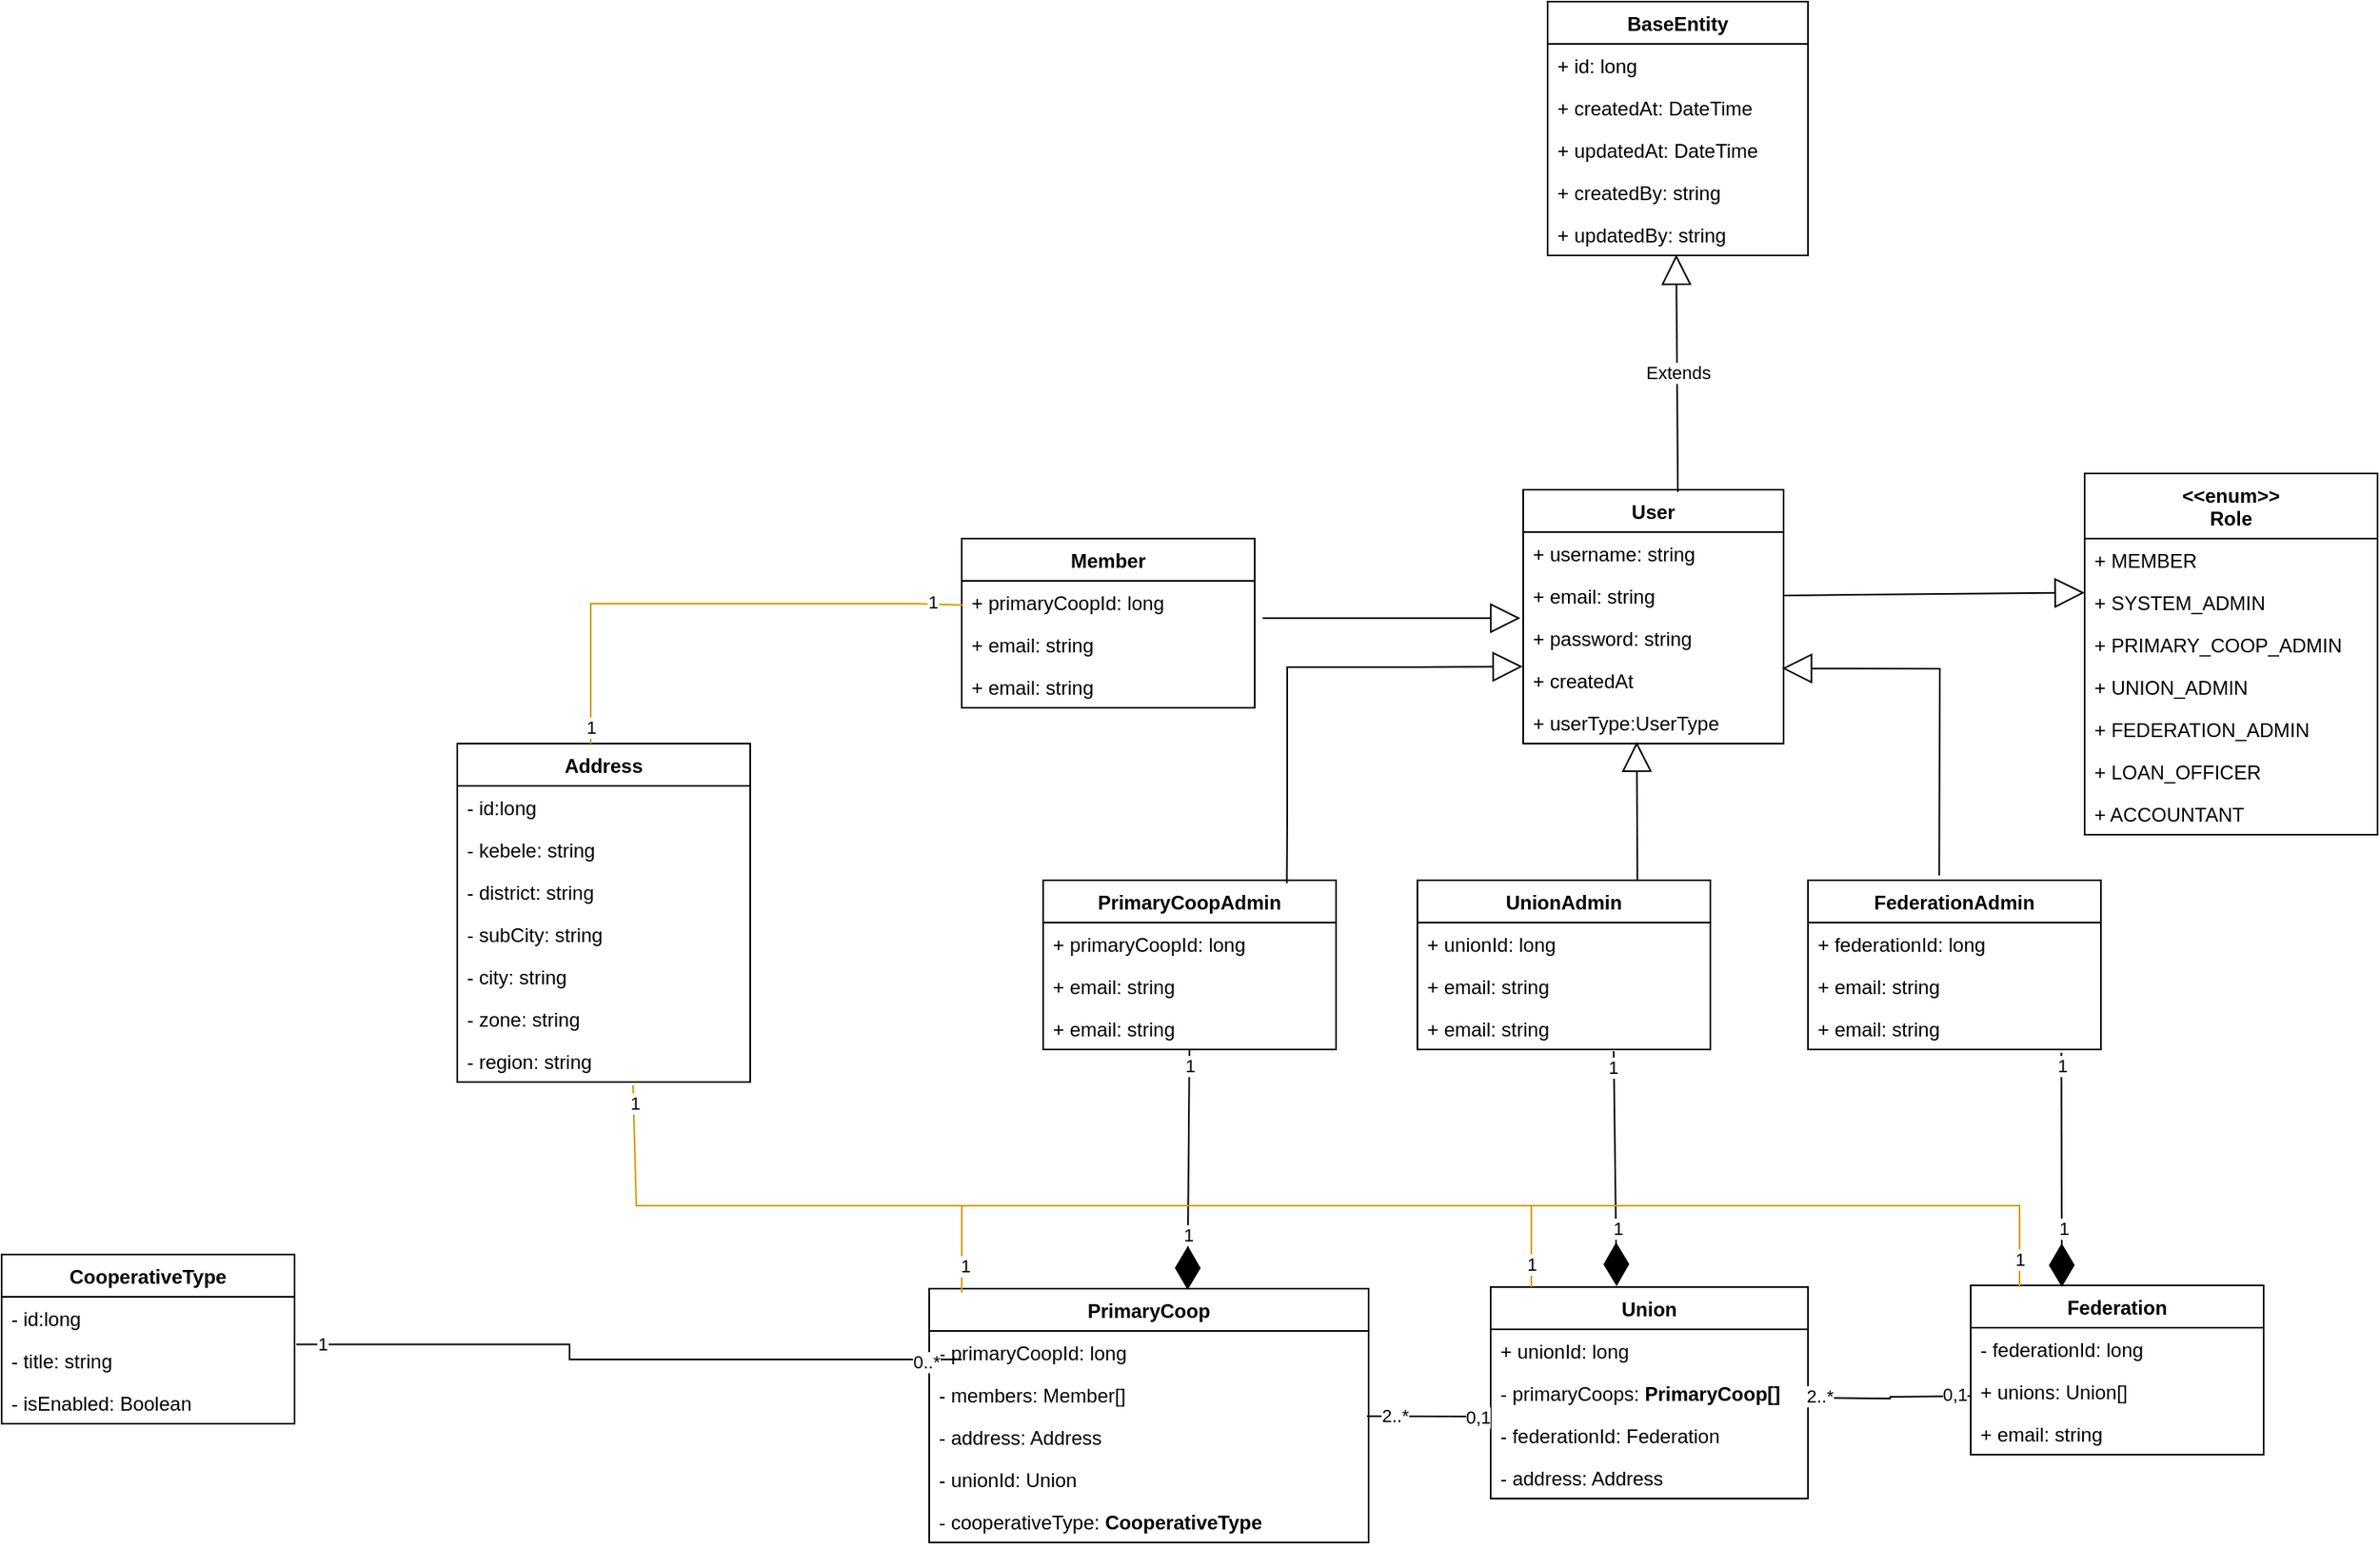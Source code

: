<mxfile version="24.8.6">
  <diagram name="Page-1" id="tjhlQKhU3LrcpqJg-mDT">
    <mxGraphModel dx="2585" dy="2224" grid="1" gridSize="10" guides="1" tooltips="1" connect="1" arrows="1" fold="1" page="1" pageScale="1" pageWidth="850" pageHeight="1100" math="0" shadow="0">
      <root>
        <mxCell id="0" />
        <mxCell id="1" parent="0" />
        <mxCell id="XVEDFk87M5Y_E1yktcPb-2" value="User" style="swimlane;fontStyle=1;align=center;verticalAlign=top;childLayout=stackLayout;horizontal=1;startSize=26;horizontalStack=0;resizeParent=1;resizeParentMax=0;resizeLast=0;collapsible=1;marginBottom=0;whiteSpace=wrap;html=1;" parent="1" vertex="1">
          <mxGeometry x="535" y="-210" width="160" height="156" as="geometry" />
        </mxCell>
        <mxCell id="XVEDFk87M5Y_E1yktcPb-10" value="+ username: string" style="text;strokeColor=none;fillColor=none;align=left;verticalAlign=top;spacingLeft=4;spacingRight=4;overflow=hidden;rotatable=0;points=[[0,0.5],[1,0.5]];portConstraint=eastwest;whiteSpace=wrap;html=1;" parent="XVEDFk87M5Y_E1yktcPb-2" vertex="1">
          <mxGeometry y="26" width="160" height="26" as="geometry" />
        </mxCell>
        <mxCell id="XVEDFk87M5Y_E1yktcPb-11" value="+ email: string" style="text;strokeColor=none;fillColor=none;align=left;verticalAlign=top;spacingLeft=4;spacingRight=4;overflow=hidden;rotatable=0;points=[[0,0.5],[1,0.5]];portConstraint=eastwest;whiteSpace=wrap;html=1;" parent="XVEDFk87M5Y_E1yktcPb-2" vertex="1">
          <mxGeometry y="52" width="160" height="26" as="geometry" />
        </mxCell>
        <mxCell id="XVEDFk87M5Y_E1yktcPb-12" value="+ password: string" style="text;strokeColor=none;fillColor=none;align=left;verticalAlign=top;spacingLeft=4;spacingRight=4;overflow=hidden;rotatable=0;points=[[0,0.5],[1,0.5]];portConstraint=eastwest;whiteSpace=wrap;html=1;" parent="XVEDFk87M5Y_E1yktcPb-2" vertex="1">
          <mxGeometry y="78" width="160" height="26" as="geometry" />
        </mxCell>
        <mxCell id="XVEDFk87M5Y_E1yktcPb-13" value="+ createdAt" style="text;strokeColor=none;fillColor=none;align=left;verticalAlign=top;spacingLeft=4;spacingRight=4;overflow=hidden;rotatable=0;points=[[0,0.5],[1,0.5]];portConstraint=eastwest;whiteSpace=wrap;html=1;" parent="XVEDFk87M5Y_E1yktcPb-2" vertex="1">
          <mxGeometry y="104" width="160" height="26" as="geometry" />
        </mxCell>
        <mxCell id="XVEDFk87M5Y_E1yktcPb-14" value="+ userType:UserType" style="text;strokeColor=none;fillColor=none;align=left;verticalAlign=top;spacingLeft=4;spacingRight=4;overflow=hidden;rotatable=0;points=[[0,0.5],[1,0.5]];portConstraint=eastwest;whiteSpace=wrap;html=1;" parent="XVEDFk87M5Y_E1yktcPb-2" vertex="1">
          <mxGeometry y="130" width="160" height="26" as="geometry" />
        </mxCell>
        <mxCell id="XVEDFk87M5Y_E1yktcPb-15" value="BaseEntity" style="swimlane;fontStyle=1;align=center;verticalAlign=top;childLayout=stackLayout;horizontal=1;startSize=26;horizontalStack=0;resizeParent=1;resizeParentMax=0;resizeLast=0;collapsible=1;marginBottom=0;whiteSpace=wrap;html=1;" parent="1" vertex="1">
          <mxGeometry x="550" y="-510" width="160" height="156" as="geometry" />
        </mxCell>
        <mxCell id="XVEDFk87M5Y_E1yktcPb-16" value="+ id: long" style="text;strokeColor=none;fillColor=none;align=left;verticalAlign=top;spacingLeft=4;spacingRight=4;overflow=hidden;rotatable=0;points=[[0,0.5],[1,0.5]];portConstraint=eastwest;whiteSpace=wrap;html=1;" parent="XVEDFk87M5Y_E1yktcPb-15" vertex="1">
          <mxGeometry y="26" width="160" height="26" as="geometry" />
        </mxCell>
        <mxCell id="XVEDFk87M5Y_E1yktcPb-22" value="+ createdAt: DateTime" style="text;strokeColor=none;fillColor=none;align=left;verticalAlign=top;spacingLeft=4;spacingRight=4;overflow=hidden;rotatable=0;points=[[0,0.5],[1,0.5]];portConstraint=eastwest;whiteSpace=wrap;html=1;" parent="XVEDFk87M5Y_E1yktcPb-15" vertex="1">
          <mxGeometry y="52" width="160" height="26" as="geometry" />
        </mxCell>
        <mxCell id="XVEDFk87M5Y_E1yktcPb-21" value="+ updatedAt: DateTime" style="text;strokeColor=none;fillColor=none;align=left;verticalAlign=top;spacingLeft=4;spacingRight=4;overflow=hidden;rotatable=0;points=[[0,0.5],[1,0.5]];portConstraint=eastwest;whiteSpace=wrap;html=1;" parent="XVEDFk87M5Y_E1yktcPb-15" vertex="1">
          <mxGeometry y="78" width="160" height="26" as="geometry" />
        </mxCell>
        <mxCell id="XVEDFk87M5Y_E1yktcPb-20" value="+ createdBy: string" style="text;strokeColor=none;fillColor=none;align=left;verticalAlign=top;spacingLeft=4;spacingRight=4;overflow=hidden;rotatable=0;points=[[0,0.5],[1,0.5]];portConstraint=eastwest;whiteSpace=wrap;html=1;" parent="XVEDFk87M5Y_E1yktcPb-15" vertex="1">
          <mxGeometry y="104" width="160" height="26" as="geometry" />
        </mxCell>
        <mxCell id="XVEDFk87M5Y_E1yktcPb-19" value="+ updatedBy: string" style="text;strokeColor=none;fillColor=none;align=left;verticalAlign=top;spacingLeft=4;spacingRight=4;overflow=hidden;rotatable=0;points=[[0,0.5],[1,0.5]];portConstraint=eastwest;whiteSpace=wrap;html=1;" parent="XVEDFk87M5Y_E1yktcPb-15" vertex="1">
          <mxGeometry y="130" width="160" height="26" as="geometry" />
        </mxCell>
        <mxCell id="XVEDFk87M5Y_E1yktcPb-28" value="Extends" style="endArrow=block;endSize=16;endFill=0;html=1;rounded=0;exitX=0.594;exitY=0.009;exitDx=0;exitDy=0;entryX=0.494;entryY=0.982;entryDx=0;entryDy=0;entryPerimeter=0;exitPerimeter=0;" parent="1" source="XVEDFk87M5Y_E1yktcPb-2" target="XVEDFk87M5Y_E1yktcPb-19" edge="1">
          <mxGeometry width="160" relative="1" as="geometry">
            <mxPoint x="560" y="-360" as="sourcePoint" />
            <mxPoint x="720" y="-360" as="targetPoint" />
          </mxGeometry>
        </mxCell>
        <mxCell id="XVEDFk87M5Y_E1yktcPb-36" value="&amp;lt;&amp;lt;enum&amp;gt;&amp;gt;&lt;div&gt;Role&lt;/div&gt;" style="swimlane;fontStyle=1;align=center;verticalAlign=top;childLayout=stackLayout;horizontal=1;startSize=40;horizontalStack=0;resizeParent=1;resizeParentMax=0;resizeLast=0;collapsible=1;marginBottom=0;whiteSpace=wrap;html=1;" parent="1" vertex="1">
          <mxGeometry x="880" y="-220" width="180" height="222" as="geometry" />
        </mxCell>
        <mxCell id="XVEDFk87M5Y_E1yktcPb-37" value="+ MEMBER" style="text;strokeColor=none;fillColor=none;align=left;verticalAlign=top;spacingLeft=4;spacingRight=4;overflow=hidden;rotatable=0;points=[[0,0.5],[1,0.5]];portConstraint=eastwest;whiteSpace=wrap;html=1;" parent="XVEDFk87M5Y_E1yktcPb-36" vertex="1">
          <mxGeometry y="40" width="180" height="26" as="geometry" />
        </mxCell>
        <mxCell id="XVEDFk87M5Y_E1yktcPb-43" value="+ SYSTEM_ADMIN" style="text;strokeColor=none;fillColor=none;align=left;verticalAlign=top;spacingLeft=4;spacingRight=4;overflow=hidden;rotatable=0;points=[[0,0.5],[1,0.5]];portConstraint=eastwest;whiteSpace=wrap;html=1;" parent="XVEDFk87M5Y_E1yktcPb-36" vertex="1">
          <mxGeometry y="66" width="180" height="26" as="geometry" />
        </mxCell>
        <mxCell id="XVEDFk87M5Y_E1yktcPb-40" value="+ PRIMARY_COOP_ADMIN" style="text;strokeColor=none;fillColor=none;align=left;verticalAlign=top;spacingLeft=4;spacingRight=4;overflow=hidden;rotatable=0;points=[[0,0.5],[1,0.5]];portConstraint=eastwest;whiteSpace=wrap;html=1;" parent="XVEDFk87M5Y_E1yktcPb-36" vertex="1">
          <mxGeometry y="92" width="180" height="26" as="geometry" />
        </mxCell>
        <mxCell id="XVEDFk87M5Y_E1yktcPb-41" value="+ UNION_ADMIN" style="text;strokeColor=none;fillColor=none;align=left;verticalAlign=top;spacingLeft=4;spacingRight=4;overflow=hidden;rotatable=0;points=[[0,0.5],[1,0.5]];portConstraint=eastwest;whiteSpace=wrap;html=1;" parent="XVEDFk87M5Y_E1yktcPb-36" vertex="1">
          <mxGeometry y="118" width="180" height="26" as="geometry" />
        </mxCell>
        <mxCell id="XVEDFk87M5Y_E1yktcPb-42" value="+ FEDERATION_ADMIN" style="text;strokeColor=none;fillColor=none;align=left;verticalAlign=top;spacingLeft=4;spacingRight=4;overflow=hidden;rotatable=0;points=[[0,0.5],[1,0.5]];portConstraint=eastwest;whiteSpace=wrap;html=1;" parent="XVEDFk87M5Y_E1yktcPb-36" vertex="1">
          <mxGeometry y="144" width="180" height="26" as="geometry" />
        </mxCell>
        <mxCell id="XVEDFk87M5Y_E1yktcPb-44" value="+ LOAN_OFFICER" style="text;strokeColor=none;fillColor=none;align=left;verticalAlign=top;spacingLeft=4;spacingRight=4;overflow=hidden;rotatable=0;points=[[0,0.5],[1,0.5]];portConstraint=eastwest;whiteSpace=wrap;html=1;" parent="XVEDFk87M5Y_E1yktcPb-36" vertex="1">
          <mxGeometry y="170" width="180" height="26" as="geometry" />
        </mxCell>
        <mxCell id="XVEDFk87M5Y_E1yktcPb-45" value="+ ACCOUNTANT" style="text;strokeColor=none;fillColor=none;align=left;verticalAlign=top;spacingLeft=4;spacingRight=4;overflow=hidden;rotatable=0;points=[[0,0.5],[1,0.5]];portConstraint=eastwest;whiteSpace=wrap;html=1;" parent="XVEDFk87M5Y_E1yktcPb-36" vertex="1">
          <mxGeometry y="196" width="180" height="26" as="geometry" />
        </mxCell>
        <mxCell id="XVEDFk87M5Y_E1yktcPb-46" value="" style="endArrow=block;endSize=16;endFill=0;html=1;rounded=0;entryX=0;entryY=0.279;entryDx=0;entryDy=0;entryPerimeter=0;exitX=1;exitY=0.5;exitDx=0;exitDy=0;" parent="1" source="XVEDFk87M5Y_E1yktcPb-11" target="XVEDFk87M5Y_E1yktcPb-43" edge="1">
          <mxGeometry x="0.003" width="160" relative="1" as="geometry">
            <mxPoint x="695" y="-150.002" as="sourcePoint" />
            <mxPoint x="854.88" y="-148.948" as="targetPoint" />
            <mxPoint as="offset" />
          </mxGeometry>
        </mxCell>
        <mxCell id="XVEDFk87M5Y_E1yktcPb-47" value="PrimaryCoopAdmin" style="swimlane;fontStyle=1;align=center;verticalAlign=top;childLayout=stackLayout;horizontal=1;startSize=26;horizontalStack=0;resizeParent=1;resizeParentMax=0;resizeLast=0;collapsible=1;marginBottom=0;whiteSpace=wrap;html=1;" parent="1" vertex="1">
          <mxGeometry x="240" y="30" width="180" height="104" as="geometry" />
        </mxCell>
        <mxCell id="XVEDFk87M5Y_E1yktcPb-54" value="+ primaryCoopId: long" style="text;strokeColor=none;fillColor=none;align=left;verticalAlign=top;spacingLeft=4;spacingRight=4;overflow=hidden;rotatable=0;points=[[0,0.5],[1,0.5]];portConstraint=eastwest;whiteSpace=wrap;html=1;" parent="XVEDFk87M5Y_E1yktcPb-47" vertex="1">
          <mxGeometry y="26" width="180" height="26" as="geometry" />
        </mxCell>
        <mxCell id="XVEDFk87M5Y_E1yktcPb-53" value="+ email: string" style="text;strokeColor=none;fillColor=none;align=left;verticalAlign=top;spacingLeft=4;spacingRight=4;overflow=hidden;rotatable=0;points=[[0,0.5],[1,0.5]];portConstraint=eastwest;whiteSpace=wrap;html=1;" parent="XVEDFk87M5Y_E1yktcPb-47" vertex="1">
          <mxGeometry y="52" width="180" height="26" as="geometry" />
        </mxCell>
        <mxCell id="XVEDFk87M5Y_E1yktcPb-49" value="+ email: string" style="text;strokeColor=none;fillColor=none;align=left;verticalAlign=top;spacingLeft=4;spacingRight=4;overflow=hidden;rotatable=0;points=[[0,0.5],[1,0.5]];portConstraint=eastwest;whiteSpace=wrap;html=1;" parent="XVEDFk87M5Y_E1yktcPb-47" vertex="1">
          <mxGeometry y="78" width="180" height="26" as="geometry" />
        </mxCell>
        <mxCell id="XVEDFk87M5Y_E1yktcPb-57" value="UnionAdmin" style="swimlane;fontStyle=1;align=center;verticalAlign=top;childLayout=stackLayout;horizontal=1;startSize=26;horizontalStack=0;resizeParent=1;resizeParentMax=0;resizeLast=0;collapsible=1;marginBottom=0;whiteSpace=wrap;html=1;" parent="1" vertex="1">
          <mxGeometry x="470" y="30" width="180" height="104" as="geometry" />
        </mxCell>
        <mxCell id="XVEDFk87M5Y_E1yktcPb-59" value="+ unionId: long" style="text;strokeColor=none;fillColor=none;align=left;verticalAlign=top;spacingLeft=4;spacingRight=4;overflow=hidden;rotatable=0;points=[[0,0.5],[1,0.5]];portConstraint=eastwest;whiteSpace=wrap;html=1;" parent="XVEDFk87M5Y_E1yktcPb-57" vertex="1">
          <mxGeometry y="26" width="180" height="26" as="geometry" />
        </mxCell>
        <mxCell id="XVEDFk87M5Y_E1yktcPb-60" value="+ email: string" style="text;strokeColor=none;fillColor=none;align=left;verticalAlign=top;spacingLeft=4;spacingRight=4;overflow=hidden;rotatable=0;points=[[0,0.5],[1,0.5]];portConstraint=eastwest;whiteSpace=wrap;html=1;" parent="XVEDFk87M5Y_E1yktcPb-57" vertex="1">
          <mxGeometry y="52" width="180" height="26" as="geometry" />
        </mxCell>
        <mxCell id="XVEDFk87M5Y_E1yktcPb-61" value="+ email: string" style="text;strokeColor=none;fillColor=none;align=left;verticalAlign=top;spacingLeft=4;spacingRight=4;overflow=hidden;rotatable=0;points=[[0,0.5],[1,0.5]];portConstraint=eastwest;whiteSpace=wrap;html=1;" parent="XVEDFk87M5Y_E1yktcPb-57" vertex="1">
          <mxGeometry y="78" width="180" height="26" as="geometry" />
        </mxCell>
        <mxCell id="XVEDFk87M5Y_E1yktcPb-62" value="FederationAdmin" style="swimlane;fontStyle=1;align=center;verticalAlign=top;childLayout=stackLayout;horizontal=1;startSize=26;horizontalStack=0;resizeParent=1;resizeParentMax=0;resizeLast=0;collapsible=1;marginBottom=0;whiteSpace=wrap;html=1;" parent="1" vertex="1">
          <mxGeometry x="710" y="30" width="180" height="104" as="geometry" />
        </mxCell>
        <mxCell id="XVEDFk87M5Y_E1yktcPb-63" value="+ federationId: long" style="text;strokeColor=none;fillColor=none;align=left;verticalAlign=top;spacingLeft=4;spacingRight=4;overflow=hidden;rotatable=0;points=[[0,0.5],[1,0.5]];portConstraint=eastwest;whiteSpace=wrap;html=1;" parent="XVEDFk87M5Y_E1yktcPb-62" vertex="1">
          <mxGeometry y="26" width="180" height="26" as="geometry" />
        </mxCell>
        <mxCell id="XVEDFk87M5Y_E1yktcPb-64" value="+ email: string" style="text;strokeColor=none;fillColor=none;align=left;verticalAlign=top;spacingLeft=4;spacingRight=4;overflow=hidden;rotatable=0;points=[[0,0.5],[1,0.5]];portConstraint=eastwest;whiteSpace=wrap;html=1;" parent="XVEDFk87M5Y_E1yktcPb-62" vertex="1">
          <mxGeometry y="52" width="180" height="26" as="geometry" />
        </mxCell>
        <mxCell id="XVEDFk87M5Y_E1yktcPb-65" value="+ email: string" style="text;strokeColor=none;fillColor=none;align=left;verticalAlign=top;spacingLeft=4;spacingRight=4;overflow=hidden;rotatable=0;points=[[0,0.5],[1,0.5]];portConstraint=eastwest;whiteSpace=wrap;html=1;" parent="XVEDFk87M5Y_E1yktcPb-62" vertex="1">
          <mxGeometry y="78" width="180" height="26" as="geometry" />
        </mxCell>
        <mxCell id="XVEDFk87M5Y_E1yktcPb-66" value="" style="endArrow=block;endSize=16;endFill=0;html=1;rounded=0;entryX=0.436;entryY=0.956;entryDx=0;entryDy=0;entryPerimeter=0;exitX=0.751;exitY=0.012;exitDx=0;exitDy=0;exitPerimeter=0;" parent="1" target="XVEDFk87M5Y_E1yktcPb-14" edge="1">
          <mxGeometry width="160" relative="1" as="geometry">
            <mxPoint x="605.18" y="30.248" as="sourcePoint" />
            <mxPoint x="602.68" y="-53.258" as="targetPoint" />
          </mxGeometry>
        </mxCell>
        <mxCell id="XVEDFk87M5Y_E1yktcPb-67" value="" style="endArrow=block;endSize=16;endFill=0;html=1;rounded=0;entryX=0.994;entryY=0.223;entryDx=0;entryDy=0;entryPerimeter=0;exitX=0.448;exitY=-0.028;exitDx=0;exitDy=0;exitPerimeter=0;" parent="1" source="XVEDFk87M5Y_E1yktcPb-62" target="XVEDFk87M5Y_E1yktcPb-13" edge="1">
          <mxGeometry width="160" relative="1" as="geometry">
            <mxPoint x="669.76" y="27.26" as="sourcePoint" />
            <mxPoint x="673.76" y="-53.74" as="targetPoint" />
            <Array as="points">
              <mxPoint x="791" y="-100" />
            </Array>
          </mxGeometry>
        </mxCell>
        <mxCell id="XVEDFk87M5Y_E1yktcPb-68" value="PrimaryCoop" style="swimlane;fontStyle=1;align=center;verticalAlign=top;childLayout=stackLayout;horizontal=1;startSize=26;horizontalStack=0;resizeParent=1;resizeParentMax=0;resizeLast=0;collapsible=1;marginBottom=0;whiteSpace=wrap;html=1;" parent="1" vertex="1">
          <mxGeometry x="170" y="281" width="270" height="156" as="geometry" />
        </mxCell>
        <mxCell id="XVEDFk87M5Y_E1yktcPb-69" value="- primaryCoopId: long" style="text;strokeColor=none;fillColor=none;align=left;verticalAlign=top;spacingLeft=4;spacingRight=4;overflow=hidden;rotatable=0;points=[[0,0.5],[1,0.5]];portConstraint=eastwest;whiteSpace=wrap;html=1;" parent="XVEDFk87M5Y_E1yktcPb-68" vertex="1">
          <mxGeometry y="26" width="270" height="26" as="geometry" />
        </mxCell>
        <mxCell id="XVEDFk87M5Y_E1yktcPb-70" value="- members: Member[]" style="text;strokeColor=none;fillColor=none;align=left;verticalAlign=top;spacingLeft=4;spacingRight=4;overflow=hidden;rotatable=0;points=[[0,0.5],[1,0.5]];portConstraint=eastwest;whiteSpace=wrap;html=1;" parent="XVEDFk87M5Y_E1yktcPb-68" vertex="1">
          <mxGeometry y="52" width="270" height="26" as="geometry" />
        </mxCell>
        <mxCell id="XVEDFk87M5Y_E1yktcPb-99" value="- address: Address" style="text;strokeColor=none;fillColor=none;align=left;verticalAlign=top;spacingLeft=4;spacingRight=4;overflow=hidden;rotatable=0;points=[[0,0.5],[1,0.5]];portConstraint=eastwest;whiteSpace=wrap;html=1;" parent="XVEDFk87M5Y_E1yktcPb-68" vertex="1">
          <mxGeometry y="78" width="270" height="26" as="geometry" />
        </mxCell>
        <mxCell id="XVEDFk87M5Y_E1yktcPb-118" value="- unionId: Union" style="text;strokeColor=none;fillColor=none;align=left;verticalAlign=top;spacingLeft=4;spacingRight=4;overflow=hidden;rotatable=0;points=[[0,0.5],[1,0.5]];portConstraint=eastwest;whiteSpace=wrap;html=1;" parent="XVEDFk87M5Y_E1yktcPb-68" vertex="1">
          <mxGeometry y="104" width="270" height="26" as="geometry" />
        </mxCell>
        <mxCell id="XVEDFk87M5Y_E1yktcPb-71" value="- cooperativeType:&amp;nbsp;&lt;span style=&quot;font-weight: 700; text-align: center;&quot;&gt;CooperativeType&lt;/span&gt;" style="text;strokeColor=none;fillColor=none;align=left;verticalAlign=top;spacingLeft=4;spacingRight=4;overflow=hidden;rotatable=0;points=[[0,0.5],[1,0.5]];portConstraint=eastwest;whiteSpace=wrap;html=1;" parent="XVEDFk87M5Y_E1yktcPb-68" vertex="1">
          <mxGeometry y="130" width="270" height="26" as="geometry" />
        </mxCell>
        <mxCell id="XVEDFk87M5Y_E1yktcPb-73" value="Union" style="swimlane;fontStyle=1;align=center;verticalAlign=top;childLayout=stackLayout;horizontal=1;startSize=26;horizontalStack=0;resizeParent=1;resizeParentMax=0;resizeLast=0;collapsible=1;marginBottom=0;whiteSpace=wrap;html=1;" parent="1" vertex="1">
          <mxGeometry x="515" y="280" width="195" height="130" as="geometry" />
        </mxCell>
        <mxCell id="XVEDFk87M5Y_E1yktcPb-74" value="+ unionId: long" style="text;strokeColor=none;fillColor=none;align=left;verticalAlign=top;spacingLeft=4;spacingRight=4;overflow=hidden;rotatable=0;points=[[0,0.5],[1,0.5]];portConstraint=eastwest;whiteSpace=wrap;html=1;" parent="XVEDFk87M5Y_E1yktcPb-73" vertex="1">
          <mxGeometry y="26" width="195" height="26" as="geometry" />
        </mxCell>
        <mxCell id="XVEDFk87M5Y_E1yktcPb-75" value="- primaryCoops:&amp;nbsp;&lt;span style=&quot;font-weight: 700; text-align: center;&quot;&gt;PrimaryCoop[]&lt;/span&gt;" style="text;strokeColor=none;fillColor=none;align=left;verticalAlign=top;spacingLeft=4;spacingRight=4;overflow=hidden;rotatable=0;points=[[0,0.5],[1,0.5]];portConstraint=eastwest;whiteSpace=wrap;html=1;" parent="XVEDFk87M5Y_E1yktcPb-73" vertex="1">
          <mxGeometry y="52" width="195" height="26" as="geometry" />
        </mxCell>
        <mxCell id="XVEDFk87M5Y_E1yktcPb-119" value="- federationId: Federation" style="text;strokeColor=none;fillColor=none;align=left;verticalAlign=top;spacingLeft=4;spacingRight=4;overflow=hidden;rotatable=0;points=[[0,0.5],[1,0.5]];portConstraint=eastwest;whiteSpace=wrap;html=1;" parent="XVEDFk87M5Y_E1yktcPb-73" vertex="1">
          <mxGeometry y="78" width="195" height="26" as="geometry" />
        </mxCell>
        <mxCell id="XVEDFk87M5Y_E1yktcPb-76" value="- address: Address" style="text;strokeColor=none;fillColor=none;align=left;verticalAlign=top;spacingLeft=4;spacingRight=4;overflow=hidden;rotatable=0;points=[[0,0.5],[1,0.5]];portConstraint=eastwest;whiteSpace=wrap;html=1;" parent="XVEDFk87M5Y_E1yktcPb-73" vertex="1">
          <mxGeometry y="104" width="195" height="26" as="geometry" />
        </mxCell>
        <mxCell id="XVEDFk87M5Y_E1yktcPb-77" value="Federation" style="swimlane;fontStyle=1;align=center;verticalAlign=top;childLayout=stackLayout;horizontal=1;startSize=26;horizontalStack=0;resizeParent=1;resizeParentMax=0;resizeLast=0;collapsible=1;marginBottom=0;whiteSpace=wrap;html=1;" parent="1" vertex="1">
          <mxGeometry x="810" y="279" width="180" height="104" as="geometry" />
        </mxCell>
        <mxCell id="XVEDFk87M5Y_E1yktcPb-78" value="- federationId: long" style="text;strokeColor=none;fillColor=none;align=left;verticalAlign=top;spacingLeft=4;spacingRight=4;overflow=hidden;rotatable=0;points=[[0,0.5],[1,0.5]];portConstraint=eastwest;whiteSpace=wrap;html=1;" parent="XVEDFk87M5Y_E1yktcPb-77" vertex="1">
          <mxGeometry y="26" width="180" height="26" as="geometry" />
        </mxCell>
        <mxCell id="XVEDFk87M5Y_E1yktcPb-79" value="+ unions: Union[]" style="text;strokeColor=none;fillColor=none;align=left;verticalAlign=top;spacingLeft=4;spacingRight=4;overflow=hidden;rotatable=0;points=[[0,0.5],[1,0.5]];portConstraint=eastwest;whiteSpace=wrap;html=1;" parent="XVEDFk87M5Y_E1yktcPb-77" vertex="1">
          <mxGeometry y="52" width="180" height="26" as="geometry" />
        </mxCell>
        <mxCell id="XVEDFk87M5Y_E1yktcPb-80" value="+ email: string" style="text;strokeColor=none;fillColor=none;align=left;verticalAlign=top;spacingLeft=4;spacingRight=4;overflow=hidden;rotatable=0;points=[[0,0.5],[1,0.5]];portConstraint=eastwest;whiteSpace=wrap;html=1;" parent="XVEDFk87M5Y_E1yktcPb-77" vertex="1">
          <mxGeometry y="78" width="180" height="26" as="geometry" />
        </mxCell>
        <mxCell id="XVEDFk87M5Y_E1yktcPb-82" value="Member" style="swimlane;fontStyle=1;align=center;verticalAlign=top;childLayout=stackLayout;horizontal=1;startSize=26;horizontalStack=0;resizeParent=1;resizeParentMax=0;resizeLast=0;collapsible=1;marginBottom=0;whiteSpace=wrap;html=1;" parent="1" vertex="1">
          <mxGeometry x="190" y="-180" width="180" height="104" as="geometry" />
        </mxCell>
        <mxCell id="XVEDFk87M5Y_E1yktcPb-83" value="+ primaryCoopId: long" style="text;strokeColor=none;fillColor=none;align=left;verticalAlign=top;spacingLeft=4;spacingRight=4;overflow=hidden;rotatable=0;points=[[0,0.5],[1,0.5]];portConstraint=eastwest;whiteSpace=wrap;html=1;" parent="XVEDFk87M5Y_E1yktcPb-82" vertex="1">
          <mxGeometry y="26" width="180" height="26" as="geometry" />
        </mxCell>
        <mxCell id="XVEDFk87M5Y_E1yktcPb-84" value="+ email: string" style="text;strokeColor=none;fillColor=none;align=left;verticalAlign=top;spacingLeft=4;spacingRight=4;overflow=hidden;rotatable=0;points=[[0,0.5],[1,0.5]];portConstraint=eastwest;whiteSpace=wrap;html=1;" parent="XVEDFk87M5Y_E1yktcPb-82" vertex="1">
          <mxGeometry y="52" width="180" height="26" as="geometry" />
        </mxCell>
        <mxCell id="XVEDFk87M5Y_E1yktcPb-85" value="+ email: string" style="text;strokeColor=none;fillColor=none;align=left;verticalAlign=top;spacingLeft=4;spacingRight=4;overflow=hidden;rotatable=0;points=[[0,0.5],[1,0.5]];portConstraint=eastwest;whiteSpace=wrap;html=1;" parent="XVEDFk87M5Y_E1yktcPb-82" vertex="1">
          <mxGeometry y="78" width="180" height="26" as="geometry" />
        </mxCell>
        <mxCell id="XVEDFk87M5Y_E1yktcPb-87" value="" style="endArrow=block;endSize=16;endFill=0;html=1;rounded=0;entryX=-0.011;entryY=1.034;entryDx=0;entryDy=0;entryPerimeter=0;exitX=1.027;exitY=-0.12;exitDx=0;exitDy=0;exitPerimeter=0;" parent="1" source="XVEDFk87M5Y_E1yktcPb-84" target="XVEDFk87M5Y_E1yktcPb-11" edge="1">
          <mxGeometry width="160" relative="1" as="geometry">
            <mxPoint x="360.38" y="-118.68" as="sourcePoint" />
            <mxPoint x="554.38" y="-249.68" as="targetPoint" />
          </mxGeometry>
        </mxCell>
        <mxCell id="XVEDFk87M5Y_E1yktcPb-90" value="" style="endArrow=diamondThin;endFill=1;endSize=24;html=1;rounded=0;entryX=0.588;entryY=0.005;entryDx=0;entryDy=0;entryPerimeter=0;" parent="1" source="XVEDFk87M5Y_E1yktcPb-49" target="XVEDFk87M5Y_E1yktcPb-68" edge="1">
          <mxGeometry width="160" relative="1" as="geometry">
            <mxPoint x="260" y="190" as="sourcePoint" />
            <mxPoint x="420" y="190" as="targetPoint" />
          </mxGeometry>
        </mxCell>
        <mxCell id="63i4cexw4IJ4WjRB8XOZ-9" value="1" style="edgeLabel;html=1;align=center;verticalAlign=middle;resizable=0;points=[];" vertex="1" connectable="0" parent="XVEDFk87M5Y_E1yktcPb-90">
          <mxGeometry x="-0.893" relative="1" as="geometry">
            <mxPoint y="2" as="offset" />
          </mxGeometry>
        </mxCell>
        <mxCell id="63i4cexw4IJ4WjRB8XOZ-10" value="1" style="edgeLabel;html=1;align=center;verticalAlign=middle;resizable=0;points=[];" vertex="1" connectable="0" parent="XVEDFk87M5Y_E1yktcPb-90">
          <mxGeometry x="0.654" relative="1" as="geometry">
            <mxPoint y="-8" as="offset" />
          </mxGeometry>
        </mxCell>
        <mxCell id="XVEDFk87M5Y_E1yktcPb-92" value="" style="endArrow=diamondThin;endFill=1;endSize=24;html=1;rounded=0;entryX=0.397;entryY=-0.004;entryDx=0;entryDy=0;exitX=0.67;exitY=1.038;exitDx=0;exitDy=0;exitPerimeter=0;entryPerimeter=0;" parent="1" source="XVEDFk87M5Y_E1yktcPb-61" target="XVEDFk87M5Y_E1yktcPb-73" edge="1">
          <mxGeometry width="160" relative="1" as="geometry">
            <mxPoint x="606.66" y="136.7" as="sourcePoint" />
            <mxPoint x="603.66" y="269.7" as="targetPoint" />
          </mxGeometry>
        </mxCell>
        <mxCell id="63i4cexw4IJ4WjRB8XOZ-11" value="1" style="edgeLabel;html=1;align=center;verticalAlign=middle;resizable=0;points=[];" vertex="1" connectable="0" parent="XVEDFk87M5Y_E1yktcPb-92">
          <mxGeometry x="-0.867" y="-1" relative="1" as="geometry">
            <mxPoint as="offset" />
          </mxGeometry>
        </mxCell>
        <mxCell id="63i4cexw4IJ4WjRB8XOZ-12" value="1" style="edgeLabel;html=1;align=center;verticalAlign=middle;resizable=0;points=[];" vertex="1" connectable="0" parent="XVEDFk87M5Y_E1yktcPb-92">
          <mxGeometry x="0.511" y="1" relative="1" as="geometry">
            <mxPoint as="offset" />
          </mxGeometry>
        </mxCell>
        <mxCell id="XVEDFk87M5Y_E1yktcPb-93" value="" style="endArrow=diamondThin;endFill=1;endSize=24;html=1;rounded=0;entryX=0.311;entryY=0.01;entryDx=0;entryDy=0;entryPerimeter=0;exitX=0.865;exitY=1.077;exitDx=0;exitDy=0;exitPerimeter=0;" parent="1" source="XVEDFk87M5Y_E1yktcPb-65" target="XVEDFk87M5Y_E1yktcPb-77" edge="1">
          <mxGeometry width="160" relative="1" as="geometry">
            <mxPoint x="860" y="140" as="sourcePoint" />
            <mxPoint x="860" y="260" as="targetPoint" />
          </mxGeometry>
        </mxCell>
        <mxCell id="63i4cexw4IJ4WjRB8XOZ-13" value="1" style="edgeLabel;html=1;align=center;verticalAlign=middle;resizable=0;points=[];" vertex="1" connectable="0" parent="XVEDFk87M5Y_E1yktcPb-93">
          <mxGeometry x="-0.89" relative="1" as="geometry">
            <mxPoint as="offset" />
          </mxGeometry>
        </mxCell>
        <mxCell id="63i4cexw4IJ4WjRB8XOZ-14" value="1" style="edgeLabel;html=1;align=center;verticalAlign=middle;resizable=0;points=[];" vertex="1" connectable="0" parent="XVEDFk87M5Y_E1yktcPb-93">
          <mxGeometry x="0.492" y="1" relative="1" as="geometry">
            <mxPoint as="offset" />
          </mxGeometry>
        </mxCell>
        <mxCell id="XVEDFk87M5Y_E1yktcPb-94" value="" style="endArrow=block;endSize=16;endFill=0;html=1;rounded=0;entryX=-0.002;entryY=1.18;entryDx=0;entryDy=0;entryPerimeter=0;exitX=0.832;exitY=0.018;exitDx=0;exitDy=0;exitPerimeter=0;" parent="1" source="XVEDFk87M5Y_E1yktcPb-47" target="XVEDFk87M5Y_E1yktcPb-12" edge="1">
          <mxGeometry x="0.39" y="-1" width="160" relative="1" as="geometry">
            <mxPoint x="341" y="30" as="sourcePoint" />
            <mxPoint x="535" y="-101" as="targetPoint" />
            <Array as="points">
              <mxPoint x="390" y="-10" />
              <mxPoint x="390" y="-101" />
              <mxPoint x="470" y="-101" />
            </Array>
            <mxPoint as="offset" />
          </mxGeometry>
        </mxCell>
        <mxCell id="XVEDFk87M5Y_E1yktcPb-95" value="CooperativeType" style="swimlane;fontStyle=1;align=center;verticalAlign=top;childLayout=stackLayout;horizontal=1;startSize=26;horizontalStack=0;resizeParent=1;resizeParentMax=0;resizeLast=0;collapsible=1;marginBottom=0;whiteSpace=wrap;html=1;" parent="1" vertex="1">
          <mxGeometry x="-400" y="260" width="180" height="104" as="geometry" />
        </mxCell>
        <mxCell id="XVEDFk87M5Y_E1yktcPb-96" value="- id:long" style="text;strokeColor=none;fillColor=none;align=left;verticalAlign=top;spacingLeft=4;spacingRight=4;overflow=hidden;rotatable=0;points=[[0,0.5],[1,0.5]];portConstraint=eastwest;whiteSpace=wrap;html=1;" parent="XVEDFk87M5Y_E1yktcPb-95" vertex="1">
          <mxGeometry y="26" width="180" height="26" as="geometry" />
        </mxCell>
        <mxCell id="XVEDFk87M5Y_E1yktcPb-97" value="- title: string" style="text;strokeColor=none;fillColor=none;align=left;verticalAlign=top;spacingLeft=4;spacingRight=4;overflow=hidden;rotatable=0;points=[[0,0.5],[1,0.5]];portConstraint=eastwest;whiteSpace=wrap;html=1;" parent="XVEDFk87M5Y_E1yktcPb-95" vertex="1">
          <mxGeometry y="52" width="180" height="26" as="geometry" />
        </mxCell>
        <mxCell id="XVEDFk87M5Y_E1yktcPb-98" value="- isEnabled: Boolean" style="text;strokeColor=none;fillColor=none;align=left;verticalAlign=top;spacingLeft=4;spacingRight=4;overflow=hidden;rotatable=0;points=[[0,0.5],[1,0.5]];portConstraint=eastwest;whiteSpace=wrap;html=1;" parent="XVEDFk87M5Y_E1yktcPb-95" vertex="1">
          <mxGeometry y="78" width="180" height="26" as="geometry" />
        </mxCell>
        <mxCell id="XVEDFk87M5Y_E1yktcPb-101" value="" style="endArrow=none;html=1;edgeStyle=orthogonalEdgeStyle;rounded=0;entryX=0;entryY=0.654;entryDx=0;entryDy=0;entryPerimeter=0;exitX=1.006;exitY=0.124;exitDx=0;exitDy=0;exitPerimeter=0;" parent="1" source="XVEDFk87M5Y_E1yktcPb-97" edge="1">
          <mxGeometry relative="1" as="geometry">
            <mxPoint x="-200" y="299.49" as="sourcePoint" />
            <mxPoint x="190" y="324.494" as="targetPoint" />
            <Array as="points">
              <mxPoint x="-51" y="315" />
              <mxPoint x="-51" y="325" />
            </Array>
          </mxGeometry>
        </mxCell>
        <mxCell id="63i4cexw4IJ4WjRB8XOZ-8" value="0..*" style="edgeLabel;html=1;align=center;verticalAlign=middle;resizable=0;points=[];" vertex="1" connectable="0" parent="XVEDFk87M5Y_E1yktcPb-101">
          <mxGeometry x="0.922" y="-3" relative="1" as="geometry">
            <mxPoint x="-6" y="-2" as="offset" />
          </mxGeometry>
        </mxCell>
        <mxCell id="63i4cexw4IJ4WjRB8XOZ-17" value="1" style="edgeLabel;html=1;align=center;verticalAlign=middle;resizable=0;points=[];" vertex="1" connectable="0" parent="XVEDFk87M5Y_E1yktcPb-101">
          <mxGeometry x="-0.924" relative="1" as="geometry">
            <mxPoint as="offset" />
          </mxGeometry>
        </mxCell>
        <mxCell id="XVEDFk87M5Y_E1yktcPb-104" value="Address" style="swimlane;fontStyle=1;align=center;verticalAlign=top;childLayout=stackLayout;horizontal=1;startSize=26;horizontalStack=0;resizeParent=1;resizeParentMax=0;resizeLast=0;collapsible=1;marginBottom=0;whiteSpace=wrap;html=1;" parent="1" vertex="1">
          <mxGeometry x="-120" y="-54" width="180" height="208" as="geometry" />
        </mxCell>
        <mxCell id="XVEDFk87M5Y_E1yktcPb-105" value="- id:long" style="text;strokeColor=none;fillColor=none;align=left;verticalAlign=top;spacingLeft=4;spacingRight=4;overflow=hidden;rotatable=0;points=[[0,0.5],[1,0.5]];portConstraint=eastwest;whiteSpace=wrap;html=1;" parent="XVEDFk87M5Y_E1yktcPb-104" vertex="1">
          <mxGeometry y="26" width="180" height="26" as="geometry" />
        </mxCell>
        <mxCell id="XVEDFk87M5Y_E1yktcPb-108" value="- kebele: string" style="text;strokeColor=none;fillColor=none;align=left;verticalAlign=top;spacingLeft=4;spacingRight=4;overflow=hidden;rotatable=0;points=[[0,0.5],[1,0.5]];portConstraint=eastwest;whiteSpace=wrap;html=1;" parent="XVEDFk87M5Y_E1yktcPb-104" vertex="1">
          <mxGeometry y="52" width="180" height="26" as="geometry" />
        </mxCell>
        <mxCell id="XVEDFk87M5Y_E1yktcPb-114" value="- district: string" style="text;strokeColor=none;fillColor=none;align=left;verticalAlign=top;spacingLeft=4;spacingRight=4;overflow=hidden;rotatable=0;points=[[0,0.5],[1,0.5]];portConstraint=eastwest;whiteSpace=wrap;html=1;" parent="XVEDFk87M5Y_E1yktcPb-104" vertex="1">
          <mxGeometry y="78" width="180" height="26" as="geometry" />
        </mxCell>
        <mxCell id="XVEDFk87M5Y_E1yktcPb-113" value="- subCity: string" style="text;strokeColor=none;fillColor=none;align=left;verticalAlign=top;spacingLeft=4;spacingRight=4;overflow=hidden;rotatable=0;points=[[0,0.5],[1,0.5]];portConstraint=eastwest;whiteSpace=wrap;html=1;" parent="XVEDFk87M5Y_E1yktcPb-104" vertex="1">
          <mxGeometry y="104" width="180" height="26" as="geometry" />
        </mxCell>
        <mxCell id="XVEDFk87M5Y_E1yktcPb-112" value="- city: string" style="text;strokeColor=none;fillColor=none;align=left;verticalAlign=top;spacingLeft=4;spacingRight=4;overflow=hidden;rotatable=0;points=[[0,0.5],[1,0.5]];portConstraint=eastwest;whiteSpace=wrap;html=1;" parent="XVEDFk87M5Y_E1yktcPb-104" vertex="1">
          <mxGeometry y="130" width="180" height="26" as="geometry" />
        </mxCell>
        <mxCell id="XVEDFk87M5Y_E1yktcPb-111" value="- zone: string" style="text;strokeColor=none;fillColor=none;align=left;verticalAlign=top;spacingLeft=4;spacingRight=4;overflow=hidden;rotatable=0;points=[[0,0.5],[1,0.5]];portConstraint=eastwest;whiteSpace=wrap;html=1;" parent="XVEDFk87M5Y_E1yktcPb-104" vertex="1">
          <mxGeometry y="156" width="180" height="26" as="geometry" />
        </mxCell>
        <mxCell id="XVEDFk87M5Y_E1yktcPb-110" value="- region: string" style="text;strokeColor=none;fillColor=none;align=left;verticalAlign=top;spacingLeft=4;spacingRight=4;overflow=hidden;rotatable=0;points=[[0,0.5],[1,0.5]];portConstraint=eastwest;whiteSpace=wrap;html=1;" parent="XVEDFk87M5Y_E1yktcPb-104" vertex="1">
          <mxGeometry y="182" width="180" height="26" as="geometry" />
        </mxCell>
        <mxCell id="63i4cexw4IJ4WjRB8XOZ-1" style="rounded=0;orthogonalLoop=1;jettySize=auto;html=1;entryX=0.005;entryY=1.063;entryDx=0;entryDy=0;entryPerimeter=0;endArrow=baseDash;endFill=0;" edge="1" parent="1">
          <mxGeometry relative="1" as="geometry">
            <mxPoint x="439" y="359.408" as="sourcePoint" />
            <mxPoint x="514.975" y="359.638" as="targetPoint" />
          </mxGeometry>
        </mxCell>
        <mxCell id="63i4cexw4IJ4WjRB8XOZ-3" value="0,1" style="edgeLabel;html=1;align=center;verticalAlign=middle;resizable=0;points=[];" vertex="1" connectable="0" parent="63i4cexw4IJ4WjRB8XOZ-1">
          <mxGeometry x="0.786" relative="1" as="geometry">
            <mxPoint as="offset" />
          </mxGeometry>
        </mxCell>
        <mxCell id="63i4cexw4IJ4WjRB8XOZ-4" value="2..*" style="edgeLabel;html=1;align=center;verticalAlign=middle;resizable=0;points=[];" vertex="1" connectable="0" parent="63i4cexw4IJ4WjRB8XOZ-1">
          <mxGeometry x="-0.823" y="1" relative="1" as="geometry">
            <mxPoint x="10" as="offset" />
          </mxGeometry>
        </mxCell>
        <mxCell id="63i4cexw4IJ4WjRB8XOZ-2" style="edgeStyle=orthogonalEdgeStyle;rounded=0;orthogonalLoop=1;jettySize=auto;html=1;entryX=0;entryY=0.5;entryDx=0;entryDy=0;endArrow=baseDash;endFill=0;" edge="1" parent="1">
          <mxGeometry relative="1" as="geometry">
            <mxPoint x="710" y="348.034" as="sourcePoint" />
            <mxPoint x="810" y="347" as="targetPoint" />
          </mxGeometry>
        </mxCell>
        <mxCell id="63i4cexw4IJ4WjRB8XOZ-5" value="0,1" style="edgeLabel;html=1;align=center;verticalAlign=middle;resizable=0;points=[];" vertex="1" connectable="0" parent="63i4cexw4IJ4WjRB8XOZ-2">
          <mxGeometry x="0.93" y="1" relative="1" as="geometry">
            <mxPoint x="-7" as="offset" />
          </mxGeometry>
        </mxCell>
        <mxCell id="63i4cexw4IJ4WjRB8XOZ-6" value="2..*" style="edgeLabel;html=1;align=center;verticalAlign=middle;resizable=0;points=[];" vertex="1" connectable="0" parent="63i4cexw4IJ4WjRB8XOZ-2">
          <mxGeometry x="-0.861" y="1" relative="1" as="geometry">
            <mxPoint as="offset" />
          </mxGeometry>
        </mxCell>
        <mxCell id="63i4cexw4IJ4WjRB8XOZ-18" value="" style="endArrow=none;html=1;rounded=0;exitX=0.6;exitY=1.075;exitDx=0;exitDy=0;exitPerimeter=0;entryX=0.074;entryY=0.015;entryDx=0;entryDy=0;entryPerimeter=0;fillColor=#ffe6cc;strokeColor=#d79b00;" edge="1" parent="1" source="XVEDFk87M5Y_E1yktcPb-110" target="XVEDFk87M5Y_E1yktcPb-68">
          <mxGeometry width="50" height="50" relative="1" as="geometry">
            <mxPoint y="130" as="sourcePoint" />
            <mxPoint x="50" y="80" as="targetPoint" />
            <Array as="points">
              <mxPoint x="-10" y="230" />
              <mxPoint x="190" y="230" />
            </Array>
          </mxGeometry>
        </mxCell>
        <mxCell id="63i4cexw4IJ4WjRB8XOZ-19" value="1" style="edgeLabel;html=1;align=center;verticalAlign=middle;resizable=0;points=[];" vertex="1" connectable="0" parent="63i4cexw4IJ4WjRB8XOZ-18">
          <mxGeometry x="-0.935" relative="1" as="geometry">
            <mxPoint as="offset" />
          </mxGeometry>
        </mxCell>
        <mxCell id="63i4cexw4IJ4WjRB8XOZ-20" value="1" style="edgeLabel;html=1;align=center;verticalAlign=middle;resizable=0;points=[];" vertex="1" connectable="0" parent="63i4cexw4IJ4WjRB8XOZ-18">
          <mxGeometry x="0.897" y="2" relative="1" as="geometry">
            <mxPoint as="offset" />
          </mxGeometry>
        </mxCell>
        <mxCell id="63i4cexw4IJ4WjRB8XOZ-21" value="" style="endArrow=none;html=1;rounded=0;fillColor=#ffe6cc;strokeColor=#d79b00;" edge="1" parent="1">
          <mxGeometry width="50" height="50" relative="1" as="geometry">
            <mxPoint x="540" y="280" as="sourcePoint" />
            <mxPoint x="190" y="230" as="targetPoint" />
            <Array as="points">
              <mxPoint x="540" y="230" />
            </Array>
          </mxGeometry>
        </mxCell>
        <mxCell id="63i4cexw4IJ4WjRB8XOZ-23" value="1" style="edgeLabel;html=1;align=center;verticalAlign=middle;resizable=0;points=[];" vertex="1" connectable="0" parent="63i4cexw4IJ4WjRB8XOZ-21">
          <mxGeometry x="-0.93" relative="1" as="geometry">
            <mxPoint as="offset" />
          </mxGeometry>
        </mxCell>
        <mxCell id="63i4cexw4IJ4WjRB8XOZ-22" value="" style="endArrow=none;html=1;rounded=0;fillColor=#ffe6cc;strokeColor=#d79b00;" edge="1" parent="1">
          <mxGeometry width="50" height="50" relative="1" as="geometry">
            <mxPoint x="840" y="280" as="sourcePoint" />
            <mxPoint x="490" y="230" as="targetPoint" />
            <Array as="points">
              <mxPoint x="840" y="230" />
            </Array>
          </mxGeometry>
        </mxCell>
        <mxCell id="63i4cexw4IJ4WjRB8XOZ-24" value="1" style="edgeLabel;html=1;align=center;verticalAlign=middle;resizable=0;points=[];" vertex="1" connectable="0" parent="63i4cexw4IJ4WjRB8XOZ-22">
          <mxGeometry x="-0.912" y="-2" relative="1" as="geometry">
            <mxPoint x="-2" as="offset" />
          </mxGeometry>
        </mxCell>
        <mxCell id="63i4cexw4IJ4WjRB8XOZ-25" value="" style="endArrow=none;html=1;rounded=0;entryX=0.002;entryY=0.34;entryDx=0;entryDy=0;fillColor=#ffe6cc;strokeColor=#d79b00;entryPerimeter=0;" edge="1" parent="1">
          <mxGeometry width="50" height="50" relative="1" as="geometry">
            <mxPoint x="-38" y="-54.02" as="sourcePoint" />
            <mxPoint x="190.36" y="-139.18" as="targetPoint" />
            <Array as="points">
              <mxPoint x="-38" y="-139.97" />
              <mxPoint x="162" y="-139.97" />
            </Array>
          </mxGeometry>
        </mxCell>
        <mxCell id="63i4cexw4IJ4WjRB8XOZ-26" value="1" style="edgeLabel;html=1;align=center;verticalAlign=middle;resizable=0;points=[];" vertex="1" connectable="0" parent="63i4cexw4IJ4WjRB8XOZ-25">
          <mxGeometry x="-0.935" relative="1" as="geometry">
            <mxPoint as="offset" />
          </mxGeometry>
        </mxCell>
        <mxCell id="63i4cexw4IJ4WjRB8XOZ-27" value="1" style="edgeLabel;html=1;align=center;verticalAlign=middle;resizable=0;points=[];" vertex="1" connectable="0" parent="63i4cexw4IJ4WjRB8XOZ-25">
          <mxGeometry x="0.897" y="2" relative="1" as="geometry">
            <mxPoint x="-2" as="offset" />
          </mxGeometry>
        </mxCell>
      </root>
    </mxGraphModel>
  </diagram>
</mxfile>
